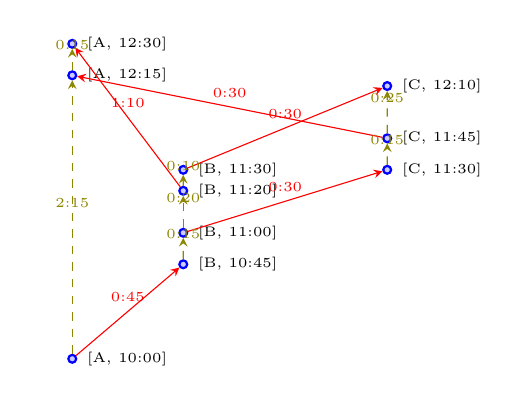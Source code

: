 		\tikzstyle{place}=[circle,draw=blue,fill=blue!20,thick,inner sep=1pt]
		\tikzstyle{textstyle}=[font=\fontsize{5}{6}\selectfont]
		\begin{tikzpicture}[textstyle, >=stealth,->,looseness=.5,auto,scale=0.4])
			%NODES-------------------------------------------------------------
			\node (A_600) at (0.0,0.0) [place, label=right:{[A, 10:00]}] {};
			\node (B_645) at (3.524,3.0) [place, label=right:{[B, 10:45]}] {};
			\node (B_660) at (3.524,4.0) [place, label=right:{[B, 11:00]}] {};
			\node (C_690) at (10.0,6.0) [place, label=right:{[C, 11:30]}] {};
			\node (B_680) at (3.524,5.333) [place, label=right:{[B, 11:20]}] {};
			\node (B_690) at (3.524,6) [place, label=right:{[B, 11:30]}] {};
			\node (A_750) at (0.0,10.0) [place, label=right:{[A, 12:30]}] {};
			\node (C_705) at (10.0,7.0) [place, label=right:{[C, 11:45]}] {};
			\node (C_730) at (10.0,8.66) [place, label=right:{[C, 12:10]}] {};
			\node (A_735) at (0.0,9.0) [place, label=right:{[A, 12:15]}] {};
			%CONNECTIONS-------------------------------------------------------
			\draw [red] (A_600) -- (B_645) node [textstyle, midway, above] {0:45};
			\draw [red] (B_660) -- (C_690) node [textstyle, midway, above] {0:30};
			\draw [red] (B_690) -- (C_730) node [textstyle, midway, above] {0:30};
			\draw [red] (B_680) -- (A_750) node [textstyle, midway, above] {1:10};
			\draw [red] (C_705) -- (A_735) node [textstyle, midway, above] {0:30};
			%WAITING-----------------------------------------------------------
			\draw [olive, dashed] (A_600) -- (A_735) node [textstyle, midway, above] {2:15};
			\draw [olive, dashed] (A_735) -- (A_750) node [textstyle, midway, above] {0:15};
			\draw [olive, dashed] (B_645) -- (B_660) node [textstyle, midway, above] {0:15};
			\draw [olive, dashed] (B_660) -- (B_680) node [textstyle, midway, above] {0:20};
			\draw [olive, dashed] (B_680) -- (B_690) node [textstyle, midway, above] {0:10};
			\draw [olive, dashed] (C_690) -- (C_705) node [textstyle, midway, above] {0:15};
			\draw [olive, dashed] (C_705) -- (C_730) node [textstyle, midway, above] {0:25};
		\end{tikzpicture}
